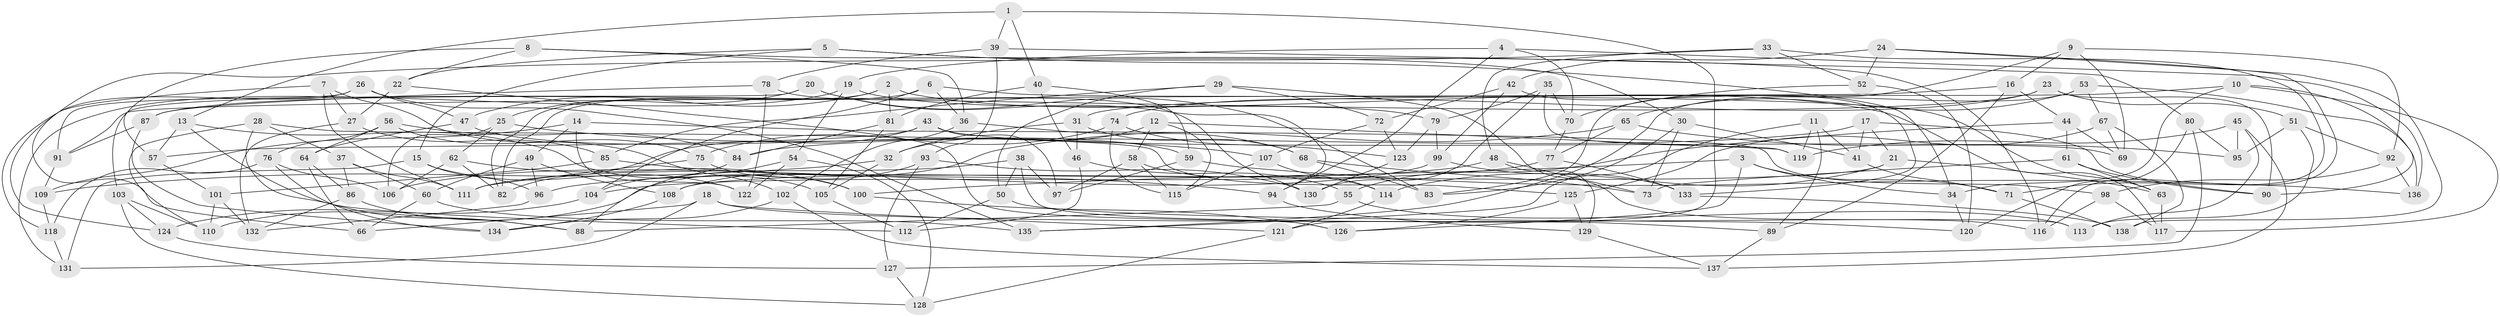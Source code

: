 // coarse degree distribution, {6: 0.3048780487804878, 4: 0.47560975609756095, 7: 0.06097560975609756, 5: 0.04878048780487805, 11: 0.024390243902439025, 8: 0.04878048780487805, 3: 0.036585365853658534}
// Generated by graph-tools (version 1.1) at 2025/21/03/04/25 18:21:01]
// undirected, 138 vertices, 276 edges
graph export_dot {
graph [start="1"]
  node [color=gray90,style=filled];
  1;
  2;
  3;
  4;
  5;
  6;
  7;
  8;
  9;
  10;
  11;
  12;
  13;
  14;
  15;
  16;
  17;
  18;
  19;
  20;
  21;
  22;
  23;
  24;
  25;
  26;
  27;
  28;
  29;
  30;
  31;
  32;
  33;
  34;
  35;
  36;
  37;
  38;
  39;
  40;
  41;
  42;
  43;
  44;
  45;
  46;
  47;
  48;
  49;
  50;
  51;
  52;
  53;
  54;
  55;
  56;
  57;
  58;
  59;
  60;
  61;
  62;
  63;
  64;
  65;
  66;
  67;
  68;
  69;
  70;
  71;
  72;
  73;
  74;
  75;
  76;
  77;
  78;
  79;
  80;
  81;
  82;
  83;
  84;
  85;
  86;
  87;
  88;
  89;
  90;
  91;
  92;
  93;
  94;
  95;
  96;
  97;
  98;
  99;
  100;
  101;
  102;
  103;
  104;
  105;
  106;
  107;
  108;
  109;
  110;
  111;
  112;
  113;
  114;
  115;
  116;
  117;
  118;
  119;
  120;
  121;
  122;
  123;
  124;
  125;
  126;
  127;
  128;
  129;
  130;
  131;
  132;
  133;
  134;
  135;
  136;
  137;
  138;
  1 -- 40;
  1 -- 121;
  1 -- 13;
  1 -- 39;
  2 -- 82;
  2 -- 81;
  2 -- 47;
  2 -- 117;
  3 -- 126;
  3 -- 71;
  3 -- 100;
  3 -- 34;
  4 -- 94;
  4 -- 70;
  4 -- 19;
  4 -- 136;
  5 -- 15;
  5 -- 34;
  5 -- 30;
  5 -- 22;
  6 -- 82;
  6 -- 36;
  6 -- 104;
  6 -- 63;
  7 -- 27;
  7 -- 124;
  7 -- 75;
  7 -- 111;
  8 -- 22;
  8 -- 57;
  8 -- 116;
  8 -- 36;
  9 -- 16;
  9 -- 83;
  9 -- 92;
  9 -- 69;
  10 -- 90;
  10 -- 117;
  10 -- 34;
  10 -- 31;
  11 -- 135;
  11 -- 119;
  11 -- 41;
  11 -- 89;
  12 -- 119;
  12 -- 32;
  12 -- 115;
  12 -- 58;
  13 -- 112;
  13 -- 57;
  13 -- 105;
  14 -- 122;
  14 -- 49;
  14 -- 109;
  14 -- 98;
  15 -- 96;
  15 -- 131;
  15 -- 122;
  16 -- 44;
  16 -- 89;
  16 -- 91;
  17 -- 41;
  17 -- 21;
  17 -- 84;
  17 -- 90;
  18 -- 131;
  18 -- 89;
  18 -- 66;
  18 -- 121;
  19 -- 54;
  19 -- 79;
  19 -- 131;
  20 -- 103;
  20 -- 83;
  20 -- 25;
  20 -- 94;
  21 -- 108;
  21 -- 114;
  21 -- 63;
  22 -- 126;
  22 -- 27;
  23 -- 87;
  23 -- 90;
  23 -- 51;
  23 -- 74;
  24 -- 138;
  24 -- 52;
  24 -- 116;
  24 -- 42;
  25 -- 106;
  25 -- 107;
  25 -- 62;
  26 -- 47;
  26 -- 135;
  26 -- 118;
  26 -- 91;
  27 -- 85;
  27 -- 132;
  28 -- 88;
  28 -- 110;
  28 -- 37;
  28 -- 125;
  29 -- 116;
  29 -- 72;
  29 -- 50;
  29 -- 85;
  30 -- 73;
  30 -- 41;
  30 -- 83;
  31 -- 32;
  31 -- 68;
  31 -- 46;
  32 -- 105;
  32 -- 109;
  33 -- 71;
  33 -- 66;
  33 -- 52;
  33 -- 48;
  34 -- 120;
  35 -- 70;
  35 -- 119;
  35 -- 130;
  35 -- 79;
  36 -- 68;
  36 -- 102;
  37 -- 60;
  37 -- 86;
  37 -- 111;
  38 -- 97;
  38 -- 113;
  38 -- 111;
  38 -- 50;
  39 -- 93;
  39 -- 78;
  39 -- 80;
  40 -- 46;
  40 -- 59;
  40 -- 81;
  41 -- 71;
  42 -- 133;
  42 -- 99;
  42 -- 72;
  43 -- 82;
  43 -- 97;
  43 -- 69;
  43 -- 57;
  44 -- 69;
  44 -- 55;
  44 -- 61;
  45 -- 95;
  45 -- 137;
  45 -- 119;
  45 -- 113;
  46 -- 112;
  46 -- 55;
  47 -- 64;
  47 -- 59;
  48 -- 129;
  48 -- 96;
  48 -- 73;
  49 -- 60;
  49 -- 96;
  49 -- 108;
  50 -- 120;
  50 -- 112;
  51 -- 95;
  51 -- 92;
  51 -- 113;
  52 -- 70;
  52 -- 120;
  53 -- 67;
  53 -- 65;
  53 -- 135;
  53 -- 136;
  54 -- 128;
  54 -- 122;
  54 -- 88;
  55 -- 113;
  55 -- 88;
  56 -- 102;
  56 -- 76;
  56 -- 64;
  56 -- 84;
  57 -- 101;
  58 -- 115;
  58 -- 114;
  58 -- 97;
  59 -- 136;
  59 -- 97;
  60 -- 135;
  60 -- 66;
  61 -- 73;
  61 -- 90;
  61 -- 63;
  62 -- 100;
  62 -- 82;
  62 -- 106;
  63 -- 117;
  64 -- 86;
  64 -- 66;
  65 -- 77;
  65 -- 95;
  65 -- 108;
  67 -- 138;
  67 -- 125;
  67 -- 69;
  68 -- 83;
  68 -- 73;
  70 -- 77;
  71 -- 138;
  72 -- 107;
  72 -- 123;
  74 -- 123;
  74 -- 75;
  74 -- 115;
  75 -- 100;
  75 -- 111;
  76 -- 106;
  76 -- 118;
  76 -- 134;
  77 -- 133;
  77 -- 104;
  78 -- 130;
  78 -- 87;
  78 -- 122;
  79 -- 99;
  79 -- 123;
  80 -- 95;
  80 -- 127;
  80 -- 120;
  81 -- 84;
  81 -- 105;
  84 -- 104;
  85 -- 101;
  85 -- 94;
  86 -- 88;
  86 -- 132;
  87 -- 91;
  87 -- 134;
  89 -- 137;
  91 -- 109;
  92 -- 136;
  92 -- 98;
  93 -- 130;
  93 -- 127;
  93 -- 110;
  94 -- 129;
  96 -- 132;
  98 -- 116;
  98 -- 117;
  99 -- 106;
  99 -- 133;
  100 -- 126;
  101 -- 110;
  101 -- 132;
  102 -- 137;
  102 -- 134;
  103 -- 128;
  103 -- 124;
  103 -- 110;
  104 -- 124;
  105 -- 112;
  107 -- 114;
  107 -- 115;
  108 -- 134;
  109 -- 118;
  114 -- 121;
  118 -- 131;
  121 -- 128;
  123 -- 130;
  124 -- 127;
  125 -- 129;
  125 -- 126;
  127 -- 128;
  129 -- 137;
  133 -- 138;
}
